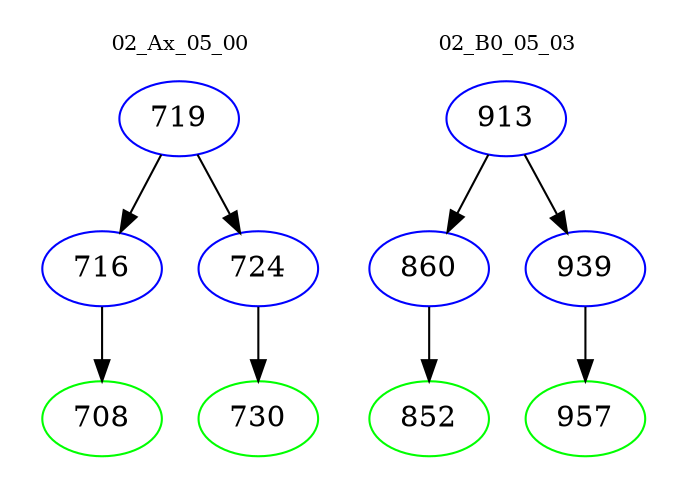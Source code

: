digraph{
subgraph cluster_0 {
color = white
label = "02_Ax_05_00";
fontsize=10;
T0_719 [label="719", color="blue"]
T0_719 -> T0_716 [color="black"]
T0_716 [label="716", color="blue"]
T0_716 -> T0_708 [color="black"]
T0_708 [label="708", color="green"]
T0_719 -> T0_724 [color="black"]
T0_724 [label="724", color="blue"]
T0_724 -> T0_730 [color="black"]
T0_730 [label="730", color="green"]
}
subgraph cluster_1 {
color = white
label = "02_B0_05_03";
fontsize=10;
T1_913 [label="913", color="blue"]
T1_913 -> T1_860 [color="black"]
T1_860 [label="860", color="blue"]
T1_860 -> T1_852 [color="black"]
T1_852 [label="852", color="green"]
T1_913 -> T1_939 [color="black"]
T1_939 [label="939", color="blue"]
T1_939 -> T1_957 [color="black"]
T1_957 [label="957", color="green"]
}
}
